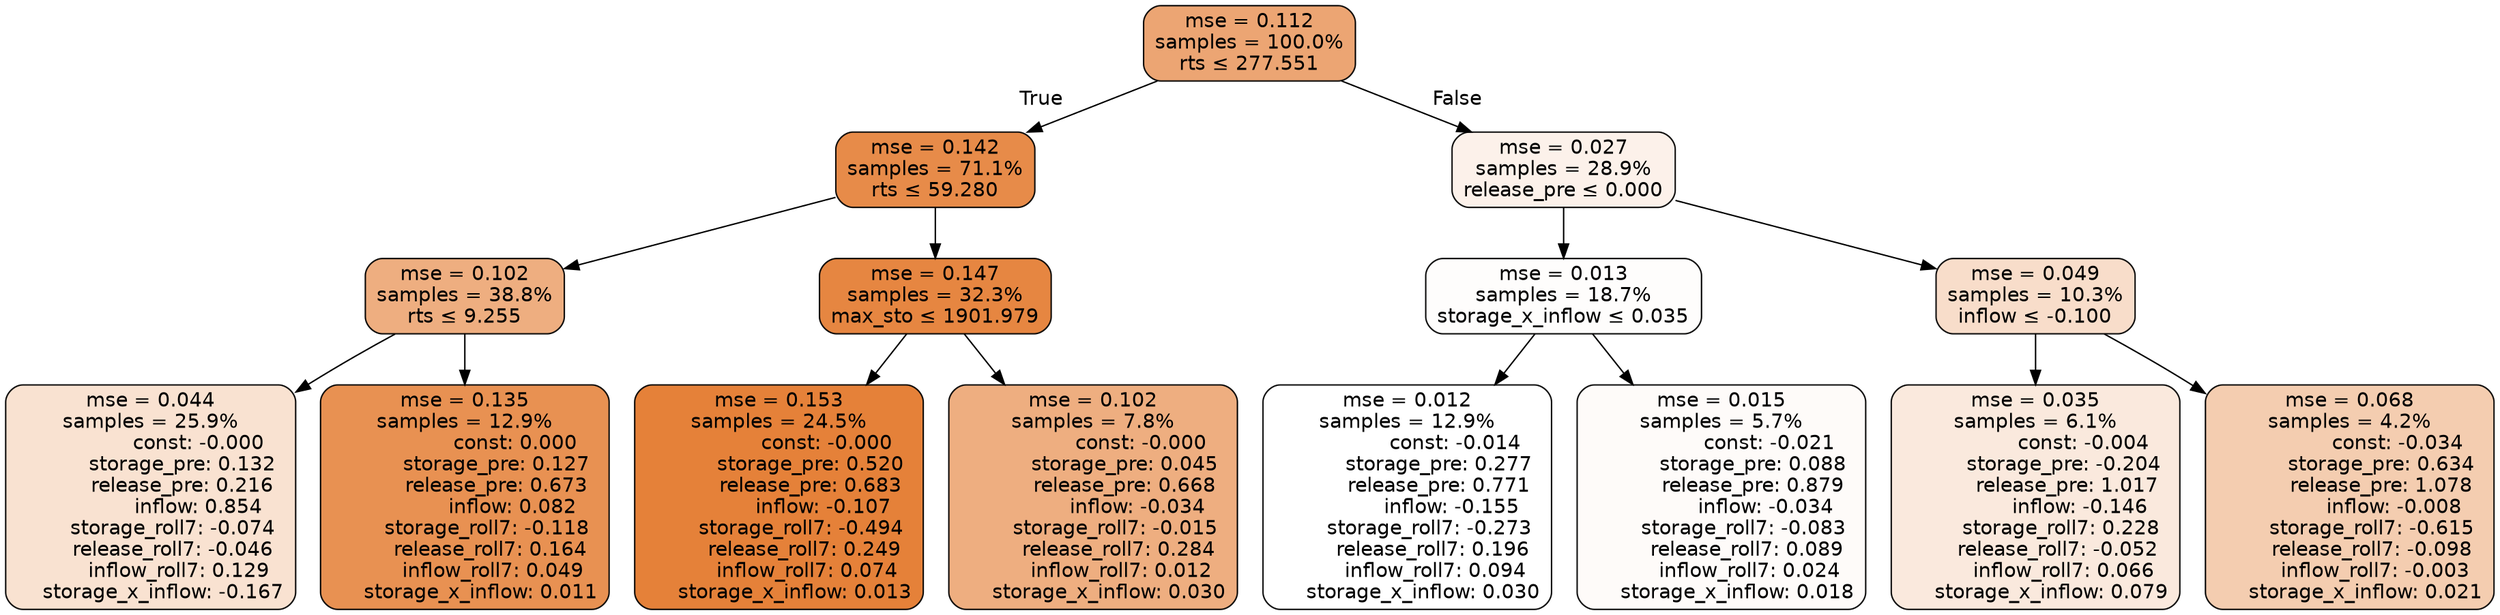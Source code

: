 digraph tree {
bgcolor="transparent"
node [shape=rectangle, style="filled, rounded", color="black", fontname=helvetica] ;
edge [fontname=helvetica] ;
	"0" [label="mse = 0.112
samples = 100.0%
rts &le; 277.551", fillcolor="#eca573"]
	"1" [label="mse = 0.142
samples = 71.1%
rts &le; 59.280", fillcolor="#e78b49"]
	"2" [label="mse = 0.102
samples = 38.8%
rts &le; 9.255", fillcolor="#eeae80"]
	"3" [label="mse = 0.044
samples = 25.9%
               const: -0.000
          storage_pre: 0.132
          release_pre: 0.216
               inflow: 0.854
       storage_roll7: -0.074
       release_roll7: -0.046
         inflow_roll7: 0.129
    storage_x_inflow: -0.167", fillcolor="#f9e2d1"]
	"4" [label="mse = 0.135
samples = 12.9%
                const: 0.000
          storage_pre: 0.127
          release_pre: 0.673
               inflow: 0.082
       storage_roll7: -0.118
        release_roll7: 0.164
         inflow_roll7: 0.049
     storage_x_inflow: 0.011", fillcolor="#e89152"]
	"5" [label="mse = 0.147
samples = 32.3%
max_sto &le; 1901.979", fillcolor="#e68641"]
	"6" [label="mse = 0.153
samples = 24.5%
               const: -0.000
          storage_pre: 0.520
          release_pre: 0.683
              inflow: -0.107
       storage_roll7: -0.494
        release_roll7: 0.249
         inflow_roll7: 0.074
     storage_x_inflow: 0.013", fillcolor="#e58139"]
	"7" [label="mse = 0.102
samples = 7.8%
               const: -0.000
          storage_pre: 0.045
          release_pre: 0.668
              inflow: -0.034
       storage_roll7: -0.015
        release_roll7: 0.284
         inflow_roll7: 0.012
     storage_x_inflow: 0.030", fillcolor="#eeae80"]
	"8" [label="mse = 0.027
samples = 28.9%
release_pre &le; 0.000", fillcolor="#fcf1ea"]
	"9" [label="mse = 0.013
samples = 18.7%
storage_x_inflow &le; 0.035", fillcolor="#fefdfc"]
	"10" [label="mse = 0.012
samples = 12.9%
               const: -0.014
          storage_pre: 0.277
          release_pre: 0.771
              inflow: -0.155
       storage_roll7: -0.273
        release_roll7: 0.196
         inflow_roll7: 0.094
     storage_x_inflow: 0.030", fillcolor="#ffffff"]
	"11" [label="mse = 0.015
samples = 5.7%
               const: -0.021
          storage_pre: 0.088
          release_pre: 0.879
              inflow: -0.034
       storage_roll7: -0.083
        release_roll7: 0.089
         inflow_roll7: 0.024
     storage_x_inflow: 0.018", fillcolor="#fefbf9"]
	"12" [label="mse = 0.049
samples = 10.3%
inflow &le; -0.100", fillcolor="#f8ddca"]
	"13" [label="mse = 0.035
samples = 6.1%
               const: -0.004
         storage_pre: -0.204
          release_pre: 1.017
              inflow: -0.146
        storage_roll7: 0.228
       release_roll7: -0.052
         inflow_roll7: 0.066
     storage_x_inflow: 0.079", fillcolor="#fae9dd"]
	"14" [label="mse = 0.068
samples = 4.2%
               const: -0.034
          storage_pre: 0.634
          release_pre: 1.078
              inflow: -0.008
       storage_roll7: -0.615
       release_roll7: -0.098
        inflow_roll7: -0.003
     storage_x_inflow: 0.021", fillcolor="#f4cdb0"]

	"0" -> "1" [labeldistance=2.5, labelangle=45, headlabel="True"]
	"1" -> "2"
	"2" -> "3"
	"2" -> "4"
	"1" -> "5"
	"5" -> "6"
	"5" -> "7"
	"0" -> "8" [labeldistance=2.5, labelangle=-45, headlabel="False"]
	"8" -> "9"
	"9" -> "10"
	"9" -> "11"
	"8" -> "12"
	"12" -> "13"
	"12" -> "14"
}